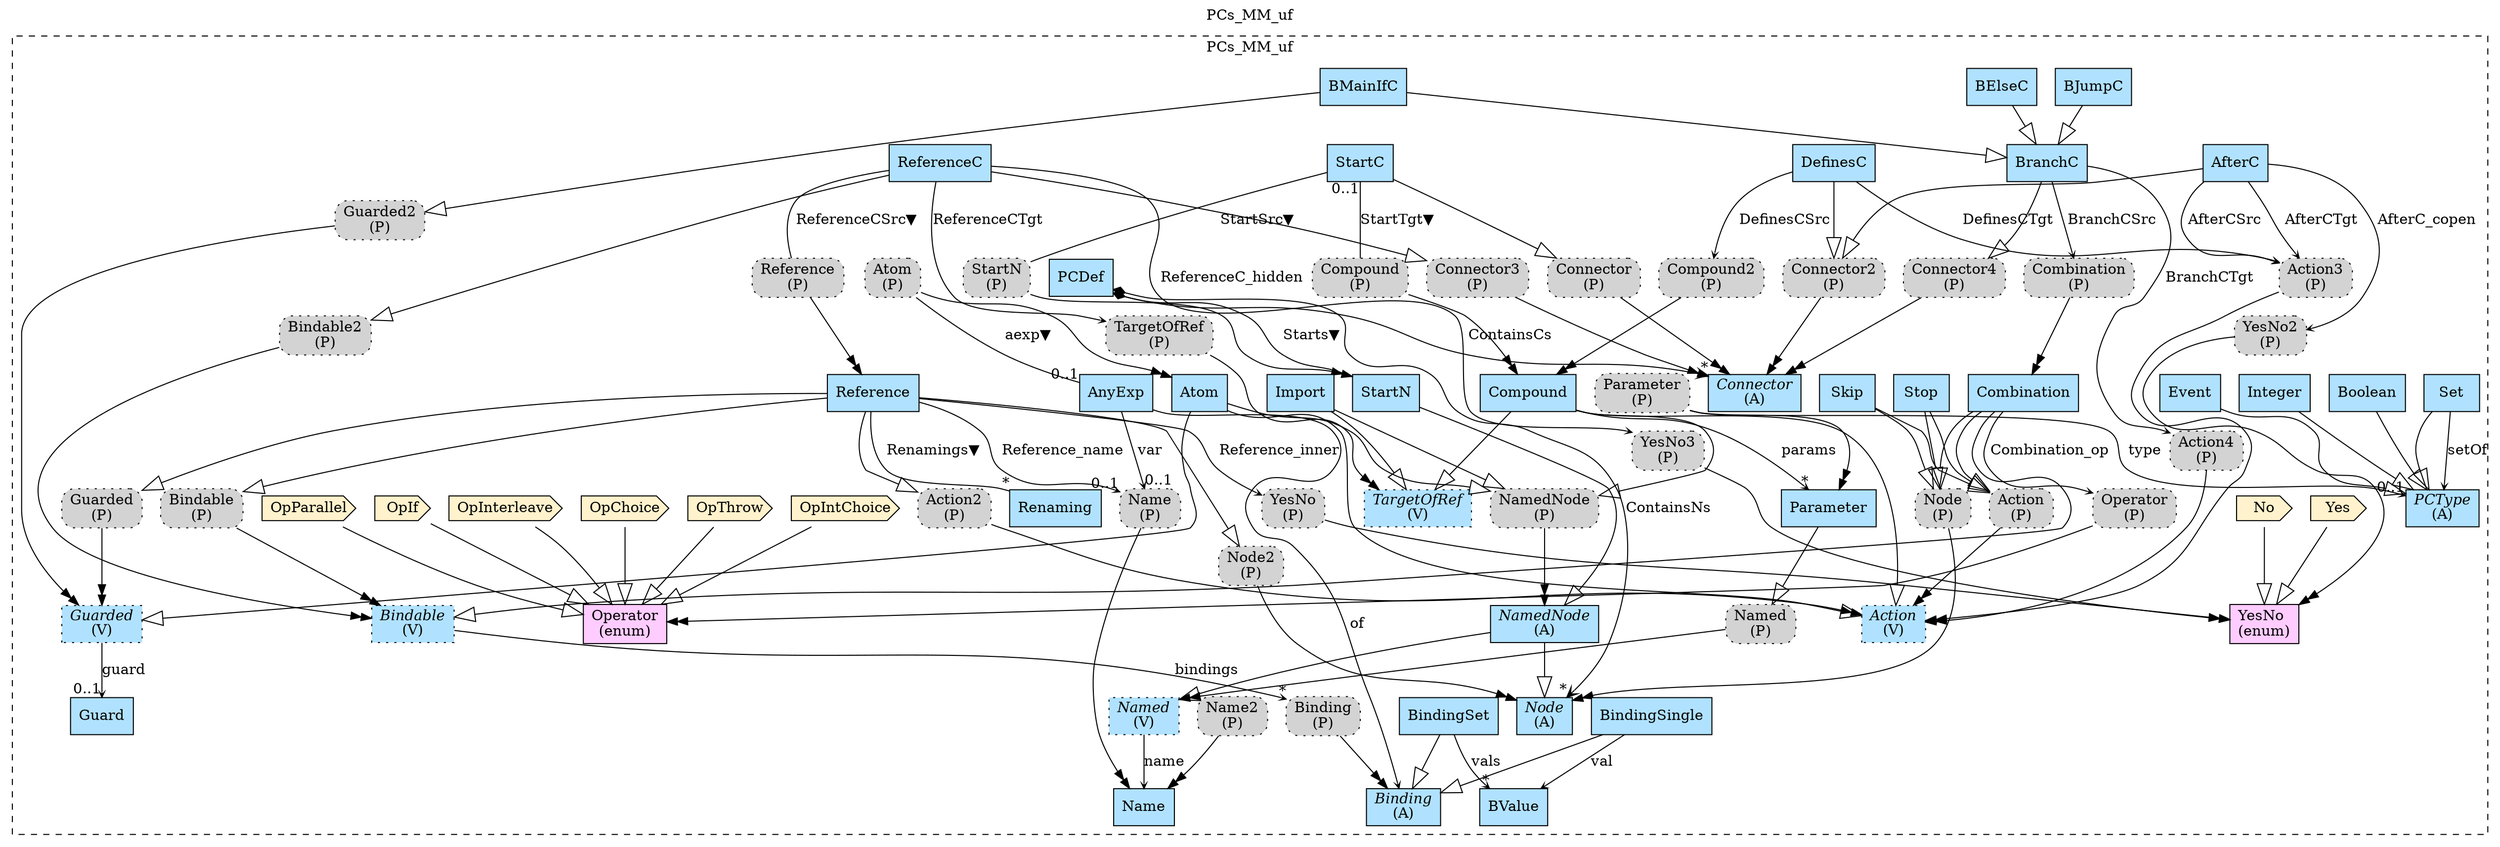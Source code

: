 digraph {graph[label=PCs_MM_uf,labelloc=tl,labelfontsize=12];
subgraph cluster_PCs_MM_uf{style=dashed;label=PCs_MM_uf;
"Node"[shape=record,fillcolor=lightskyblue1,style = filled,label=<{<I>Node</I><br/>(A)}>];
"NamedNode"[shape=record,fillcolor=lightskyblue1,style = filled,label=<{<I>NamedNode</I><br/>(A)}>];
"PCDef"[shape=record,fillcolor=lightskyblue1,style = filled,label="PCDef"];
"Named"[shape=record,fillcolor=lightskyblue1,style ="filled,dotted",label=<{<I>Named</I><br/>(V)}>];
"Connector"[shape=record,fillcolor=lightskyblue1,style = filled,label=<{<I>Connector</I><br/>(A)}>];
"Name"[shape=record,fillcolor=lightskyblue1,style = filled,label="Name"];
"StartN"[shape=record,fillcolor=lightskyblue1,style = filled,label="StartN"];
"PParameter"[shape=box,fillcolor=lightgray,style ="rounded,filled,dotted",label=<Parameter<br/>(P)>];
"PCType"[shape=record,fillcolor=lightskyblue1,style = filled,label=<{<I>PCType</I><br/>(A)}>];
"YesNo"[shape=record,fillcolor="#FFCCFF",style = filled,label="YesNo\l(enum)"];
"VYes"[shape=cds,fillcolor="#FFF2CC",style = filled,label="Yes"];
"VNo"[shape=cds,fillcolor="#FFF2CC",style = filled,label="No"];
"Boolean"[shape=record,fillcolor=lightskyblue1,style = filled,label="Boolean"];
"Integer"[shape=record,fillcolor=lightskyblue1,style = filled,label="Integer"];
"Event"[shape=record,fillcolor=lightskyblue1,style = filled,label="Event"];
"Set"[shape=record,fillcolor=lightskyblue1,style = filled,label="Set"];
"PNode"[shape=box,fillcolor=lightgray,style ="rounded,filled,dotted",label=<Node<br/>(P)>];
"PBinding"[shape=box,fillcolor=lightgray,style ="rounded,filled,dotted",label=<Binding<br/>(P)>];
"PAction"[shape=box,fillcolor=lightgray,style ="rounded,filled,dotted",label=<Action<br/>(P)>];
"POperator"[shape=box,fillcolor=lightgray,style ="rounded,filled,dotted",label=<Operator<br/>(P)>];
"Stop"[shape=record,fillcolor=lightskyblue1,style = filled,label="Stop"];
"Skip"[shape=record,fillcolor=lightskyblue1,style = filled,label="Skip"];
"Combination"[shape=record,fillcolor=lightskyblue1,style = filled,label="Combination"];
"Bindable"[shape=record,fillcolor=lightskyblue1,style ="filled,dotted",label=<{<I>Bindable</I><br/>(V)}>];
"PNode2"[shape=box,fillcolor=lightgray,style ="rounded,filled,dotted",label=<Node2<br/>(P)>];
"PBindable"[shape=box,fillcolor=lightgray,style ="rounded,filled,dotted",label=<Bindable<br/>(P)>];
"PAction2"[shape=box,fillcolor=lightgray,style ="rounded,filled,dotted",label=<Action2<br/>(P)>];
"PName2"[shape=box,fillcolor=lightgray,style ="rounded,filled,dotted",label=<Name2<br/>(P)>];
"PYesNo"[shape=box,fillcolor=lightgray,style ="rounded,filled,dotted",label=<YesNo<br/>(P)>];
"PGuarded"[shape=box,fillcolor=lightgray,style ="rounded,filled,dotted",label=<Guarded<br/>(P)>];
"Reference"[shape=record,fillcolor=lightskyblue1,style = filled,label="Reference"];
"Renaming"[shape=record,fillcolor=lightskyblue1,style = filled,label="Renaming"];
"PConnector2"[shape=box,fillcolor=lightgray,style ="rounded,filled,dotted",label=<Connector2<br/>(P)>];
"AfterC"[shape=record,fillcolor=lightskyblue1,style = filled,label="AfterC"];
"DefinesC"[shape=record,fillcolor=lightskyblue1,style = filled,label="DefinesC"];
"PAction3"[shape=box,fillcolor=lightgray,style ="rounded,filled,dotted",label=<Action3<br/>(P)>];
"PCompound2"[shape=box,fillcolor=lightgray,style ="rounded,filled,dotted",label=<Compound2<br/>(P)>];
"PYesNo2"[shape=box,fillcolor=lightgray,style ="rounded,filled,dotted",label=<YesNo2<br/>(P)>];
"PConnector4"[shape=box,fillcolor=lightgray,style ="rounded,filled,dotted",label=<Connector4<br/>(P)>];
"PCombination"[shape=box,fillcolor=lightgray,style ="rounded,filled,dotted",label=<Combination<br/>(P)>];
"PAction4"[shape=box,fillcolor=lightgray,style ="rounded,filled,dotted",label=<Action4<br/>(P)>];
"PGuarded2"[shape=box,fillcolor=lightgray,style ="rounded,filled,dotted",label=<Guarded2<br/>(P)>];
"BMainIfC"[shape=record,fillcolor=lightskyblue1,style = filled,label="BMainIfC"];
"BElseC"[shape=record,fillcolor=lightskyblue1,style = filled,label="BElseC"];
"BJumpC"[shape=record,fillcolor=lightskyblue1,style = filled,label="BJumpC"];
"BranchC"[shape=record,fillcolor=lightskyblue1,style = filled,label="BranchC"];
"PYesNo3"[shape=box,fillcolor=lightgray,style ="rounded,filled,dotted",label=<YesNo3<br/>(P)>];
"PTargetOfRef"[shape=box,fillcolor=lightgray,style ="rounded,filled,dotted",label=<TargetOfRef<br/>(P)>];
"PReference"[shape=box,fillcolor=lightgray,style ="rounded,filled,dotted",label=<Reference<br/>(P)>];
"PBindable2"[shape=box,fillcolor=lightgray,style ="rounded,filled,dotted",label=<Bindable2<br/>(P)>];
"PConnector3"[shape=box,fillcolor=lightgray,style ="rounded,filled,dotted",label=<Connector3<br/>(P)>];
"ReferenceC"[shape=record,fillcolor=lightskyblue1,style = filled,label="ReferenceC"];
"PCompound"[shape=box,fillcolor=lightgray,style ="rounded,filled,dotted",label=<Compound<br/>(P)>];
"PStartN"[shape=box,fillcolor=lightgray,style ="rounded,filled,dotted",label=<StartN<br/>(P)>];
"StartC"[shape=record,fillcolor=lightskyblue1,style = filled,label="StartC"];
"PConnector"[shape=box,fillcolor=lightgray,style ="rounded,filled,dotted",label=<Connector<br/>(P)>];
"VOpThrow"[shape=cds,fillcolor="#FFF2CC",style = filled,label="OpThrow"];
"VOpInterleave"[shape=cds,fillcolor="#FFF2CC",style = filled,label="OpInterleave"];
"VOpIf"[shape=cds,fillcolor="#FFF2CC",style = filled,label="OpIf"];
"VOpParallel"[shape=cds,fillcolor="#FFF2CC",style = filled,label="OpParallel"];
"VOpIntChoice"[shape=cds,fillcolor="#FFF2CC",style = filled,label="OpIntChoice"];
"VOpChoice"[shape=cds,fillcolor="#FFF2CC",style = filled,label="OpChoice"];
"Operator"[shape=record,fillcolor="#FFCCFF",style = filled,label="Operator\l(enum)"];
"BValue"[shape=record,fillcolor=lightskyblue1,style = filled,label="BValue"];
"BindingSingle"[shape=record,fillcolor=lightskyblue1,style = filled,label="BindingSingle"];
"BindingSet"[shape=record,fillcolor=lightskyblue1,style = filled,label="BindingSet"];
"Binding"[shape=record,fillcolor=lightskyblue1,style = filled,label=<{<I>Binding</I><br/>(A)}>];
"AnyExp"[shape=record,fillcolor=lightskyblue1,style = filled,label="AnyExp"];
"PName"[shape=box,fillcolor=lightgray,style ="rounded,filled,dotted",label=<Name<br/>(P)>];
"PAtom"[shape=box,fillcolor=lightgray,style ="rounded,filled,dotted",label=<Atom<br/>(P)>];
"Parameter"[shape=record,fillcolor=lightskyblue1,style = filled,label="Parameter"];
"Guarded"[shape=record,fillcolor=lightskyblue1,style ="filled,dotted",label=<{<I>Guarded</I><br/>(V)}>];
"TargetOfRef"[shape=record,fillcolor=lightskyblue1,style ="filled,dotted",label=<{<I>TargetOfRef</I><br/>(V)}>];
"Action"[shape=record,fillcolor=lightskyblue1,style ="filled,dotted",label=<{<I>Action</I><br/>(V)}>];
"Guard"[shape=record,fillcolor=lightskyblue1,style = filled,label="Guard"];
"Atom"[shape=record,fillcolor=lightskyblue1,style = filled,label="Atom"];
"Compound"[shape=record,fillcolor=lightskyblue1,style = filled,label="Compound"];
"Import"[shape=record,fillcolor=lightskyblue1,style = filled,label="Import"];
"PNamed"[shape=box,fillcolor=lightgray,style ="rounded,filled,dotted",label=<Named<br/>(P)>];
"PNamedNode"[shape=box,fillcolor=lightgray,style ="rounded,filled,dotted",label=<NamedNode<br/>(P)>];

"StartN"->"NamedNode"[arrowhead=onormal,arrowsize=2.0];
"NamedNode"->"Node"[arrowhead=onormal,arrowsize=2.0];
"NamedNode"->"Named"[arrowhead=onormal,arrowsize=2.0];
"Named"->"Name"[label="name",arrowhead=vee,headlabel="",arrowsize=.5];
"PCDef"->"Node"[label="ContainsNs",arrowhead=vee,arrowtail=diamond,dir=both,headlabel="*"];
"PCDef"->"Connector"[label="ContainsCs",arrowhead=vee,arrowtail=diamond,dir=both,headlabel="*"];
"PCDef"->"StartN"[label="Starts▼",dir=none,taillabel="",headlabel=""];
"VYes"->"YesNo"[arrowhead=onormal,arrowsize=2.0];
"VNo"->"YesNo"[arrowhead=onormal,arrowsize=2.0];
"Boolean"->"PCType"[arrowhead=onormal,arrowsize=2.0];
"Integer"->"PCType"[arrowhead=onormal,arrowsize=2.0];
"Event"->"PCType"[arrowhead=onormal,arrowsize=2.0];
"Set"->"PCType"[arrowhead=onormal,arrowsize=2.0];
"Set"->"PCType"[label="setOf",arrowhead=vee,headlabel="",arrowsize=.5];
"PParameter"->"PCType"[label="type",arrowhead=vee,headlabel="0..1",arrowsize=.5];
"Stop"->"PNode"[arrowhead=onormal,arrowsize=2.0];
"Skip"->"PNode"[arrowhead=onormal,arrowsize=2.0];
"Combination"->"PNode"[arrowhead=onormal,arrowsize=2.0];
"Combination"->"Bindable"[arrowhead=onormal,arrowsize=2.0];
"Stop"->"PAction"[arrowhead=onormal,arrowsize=2.0];
"Skip"->"PAction"[arrowhead=onormal,arrowsize=2.0];
"Combination"->"PAction"[arrowhead=onormal,arrowsize=2.0];
"Combination"->"POperator"[label="Combination_op",arrowhead=vee,headlabel="",arrowsize=.5];
"Bindable"->"PBinding"[label="bindings",arrowhead=vee,headlabel="*",arrowsize=.5];
"Reference"->"PNode2"[arrowhead=onormal,arrowsize=2.0];
"Reference"->"PBindable"[arrowhead=onormal,arrowsize=2.0];
"Reference"->"PAction2"[arrowhead=onormal,arrowsize=2.0];
"Reference"->"PGuarded"[arrowhead=onormal,arrowsize=2.0];
"Reference"->"PName"[label="Reference_name",arrowhead=vee,headlabel="0..1",arrowsize=.5];
"Reference"->"PYesNo"[label="Reference_inner",arrowhead=vee,headlabel="",arrowsize=.5];
"Reference"->"Renaming"[label="Renamings▼",dir=none,taillabel="",headlabel="*"];
"AfterC"->"PConnector2"[arrowhead=onormal,arrowsize=2.0];
"DefinesC"->"PConnector2"[arrowhead=onormal,arrowsize=2.0];
"AfterC"->"PAction3"[label="AfterCSrc",arrowhead=vee,headlabel="",arrowsize=.5];
"AfterC"->"PAction3"[label="AfterCTgt",arrowhead=vee,headlabel="",arrowsize=.5];
"DefinesC"->"PAction3"[label="DefinesCTgt",arrowhead=vee,headlabel="",arrowsize=.5];
"DefinesC"->"PCompound2"[label="DefinesCSrc",arrowhead=vee,headlabel="",arrowsize=.5];
"AfterC"->"PYesNo2"[label="AfterC_copen",arrowhead=vee,headlabel="",arrowsize=.5];
"BMainIfC"->"BranchC"[arrowhead=onormal,arrowsize=2.0];
"BMainIfC"->"PGuarded2"[arrowhead=onormal,arrowsize=2.0];
"BElseC"->"BranchC"[arrowhead=onormal,arrowsize=2.0];
"BJumpC"->"BranchC"[arrowhead=onormal,arrowsize=2.0];
"BranchC"->"PConnector4"[arrowhead=onormal,arrowsize=2.0];
"BranchC"->"PCombination"[label="BranchCSrc",arrowhead=vee,headlabel="",arrowsize=.5];
"BranchC"->"PAction4"[label="BranchCTgt",arrowhead=vee,headlabel="",arrowsize=.5];
"ReferenceC"->"PYesNo3"[label="ReferenceC_hidden",arrowhead=vee,headlabel="",arrowsize=.5];
"ReferenceC"->"PTargetOfRef"[label="ReferenceCTgt",arrowhead=vee,headlabel="",arrowsize=.5];
"ReferenceC"->"PReference"[label="ReferenceCSrc▼",dir=none,taillabel="",headlabel=""];
"ReferenceC"->"PBindable2"[arrowhead=onormal,arrowsize=2.0];
"ReferenceC"->"PConnector3"[arrowhead=onormal,arrowsize=2.0];
"StartC"->"PCompound"[label="StartTgt▼",dir=none,taillabel="0..1",headlabel=""];
"StartC"->"PStartN"[label="StartSrc▼",dir=none,taillabel="",headlabel=""];
"StartC"->"PConnector"[arrowhead=onormal,arrowsize=2.0];
"VOpThrow"->"Operator"[arrowhead=onormal,arrowsize=2.0];
"VOpInterleave"->"Operator"[arrowhead=onormal,arrowsize=2.0];
"VOpIf"->"Operator"[arrowhead=onormal,arrowsize=2.0];
"VOpParallel"->"Operator"[arrowhead=onormal,arrowsize=2.0];
"VOpIntChoice"->"Operator"[arrowhead=onormal,arrowsize=2.0];
"VOpChoice"->"Operator"[arrowhead=onormal,arrowsize=2.0];
"BindingSingle"->"BValue"[label="val",arrowhead=vee,headlabel="",arrowsize=.5];
"BindingSet"->"BValue"[label="vals",arrowhead=vee,headlabel="*",arrowsize=.5];
"AnyExp"->"Binding"[label="of",arrowhead=vee,headlabel="",arrowsize=.5];
"AnyExp"->"PName"[label="var",arrowhead=vee,headlabel="0..1",arrowsize=.5];
"PAtom"->"AnyExp"[label="aexp▼",dir=none,taillabel="",headlabel="0..1"];
"BindingSingle"->"Binding"[arrowhead=onormal,arrowsize=2.0];
"BindingSet"->"Binding"[arrowhead=onormal,arrowsize=2.0];
"Parameter"->"PNamed"[arrowhead=onormal,arrowsize=2.0];
"Guarded"->"Guard"[label="guard",arrowhead=vee,headlabel="0..1",arrowsize=.5];
"Compound"->"Parameter"[label="params",arrowhead=vee,headlabel="*",arrowsize=.5];
"Compound"->"Action"[arrowhead=onormal,arrowsize=2.0];
"Atom"->"Guarded"[arrowhead=onormal,arrowsize=2.0];
"Atom"->"Action"[arrowhead=onormal,arrowsize=2.0];
"Compound"->"TargetOfRef"[arrowhead=onormal,arrowsize=2.0];
"Import"->"TargetOfRef"[arrowhead=onormal,arrowsize=2.0];
"Atom"->"PNamedNode"[arrowhead=onormal,arrowsize=2.0];
"Compound"->"PNamedNode"[arrowhead=onormal,arrowsize=2.0];
"Import"->"PNamedNode"[arrowhead=onormal,arrowsize=2.0];

}
"PParameter"->"Parameter"[arrowhead=normalnormal];
"PNode"->"Node"[arrowhead=normalnormal];
"PAction"->"Action"[arrowhead=normalnormal];
"POperator"->"Operator"[arrowhead=normalnormal];
"PBinding"->"Binding"[arrowhead=normalnormal];
"PNode2"->"Node"[arrowhead=normalnormal];
"PAction2"->"Action"[arrowhead=normalnormal];
"PYesNo"->"YesNo"[arrowhead=normalnormal];
"PGuarded"->"Guarded"[arrowhead=normalnormal];
"PName2"->"Name"[arrowhead=normalnormal];
"PBindable"->"Bindable"[arrowhead=normalnormal];
"PConnector2"->"Connector"[arrowhead=normalnormal];
"PCompound2"->"Compound"[arrowhead=normalnormal];
"PYesNo2"->"YesNo"[arrowhead=normalnormal];
"PAction3"->"Action"[arrowhead=normalnormal];
"PConnector4"->"Connector"[arrowhead=normalnormal];
"PAction4"->"Action"[arrowhead=normalnormal];
"PGuarded2"->"Guarded"[arrowhead=normalnormal];
"PCombination"->"Combination"[arrowhead=normalnormal];
"PBindable2"->"Bindable"[arrowhead=normalnormal];
"PReference"->"Reference"[arrowhead=normalnormal];
"PYesNo3"->"YesNo"[arrowhead=normalnormal];
"PTargetOfRef"->"TargetOfRef"[arrowhead=normalnormal];
"PConnector3"->"Connector"[arrowhead=normalnormal];
"PStartN"->"StartN"[arrowhead=normalnormal];
"PCompound"->"Compound"[arrowhead=normalnormal];
"PConnector"->"Connector"[arrowhead=normalnormal];
"PName"->"Name"[arrowhead=normalnormal];
"PAtom"->"Atom"[arrowhead=normalnormal];
"PNamed"->"Named"[arrowhead=normalnormal];
"PNamedNode"->"NamedNode"[arrowhead=normalnormal];
}
